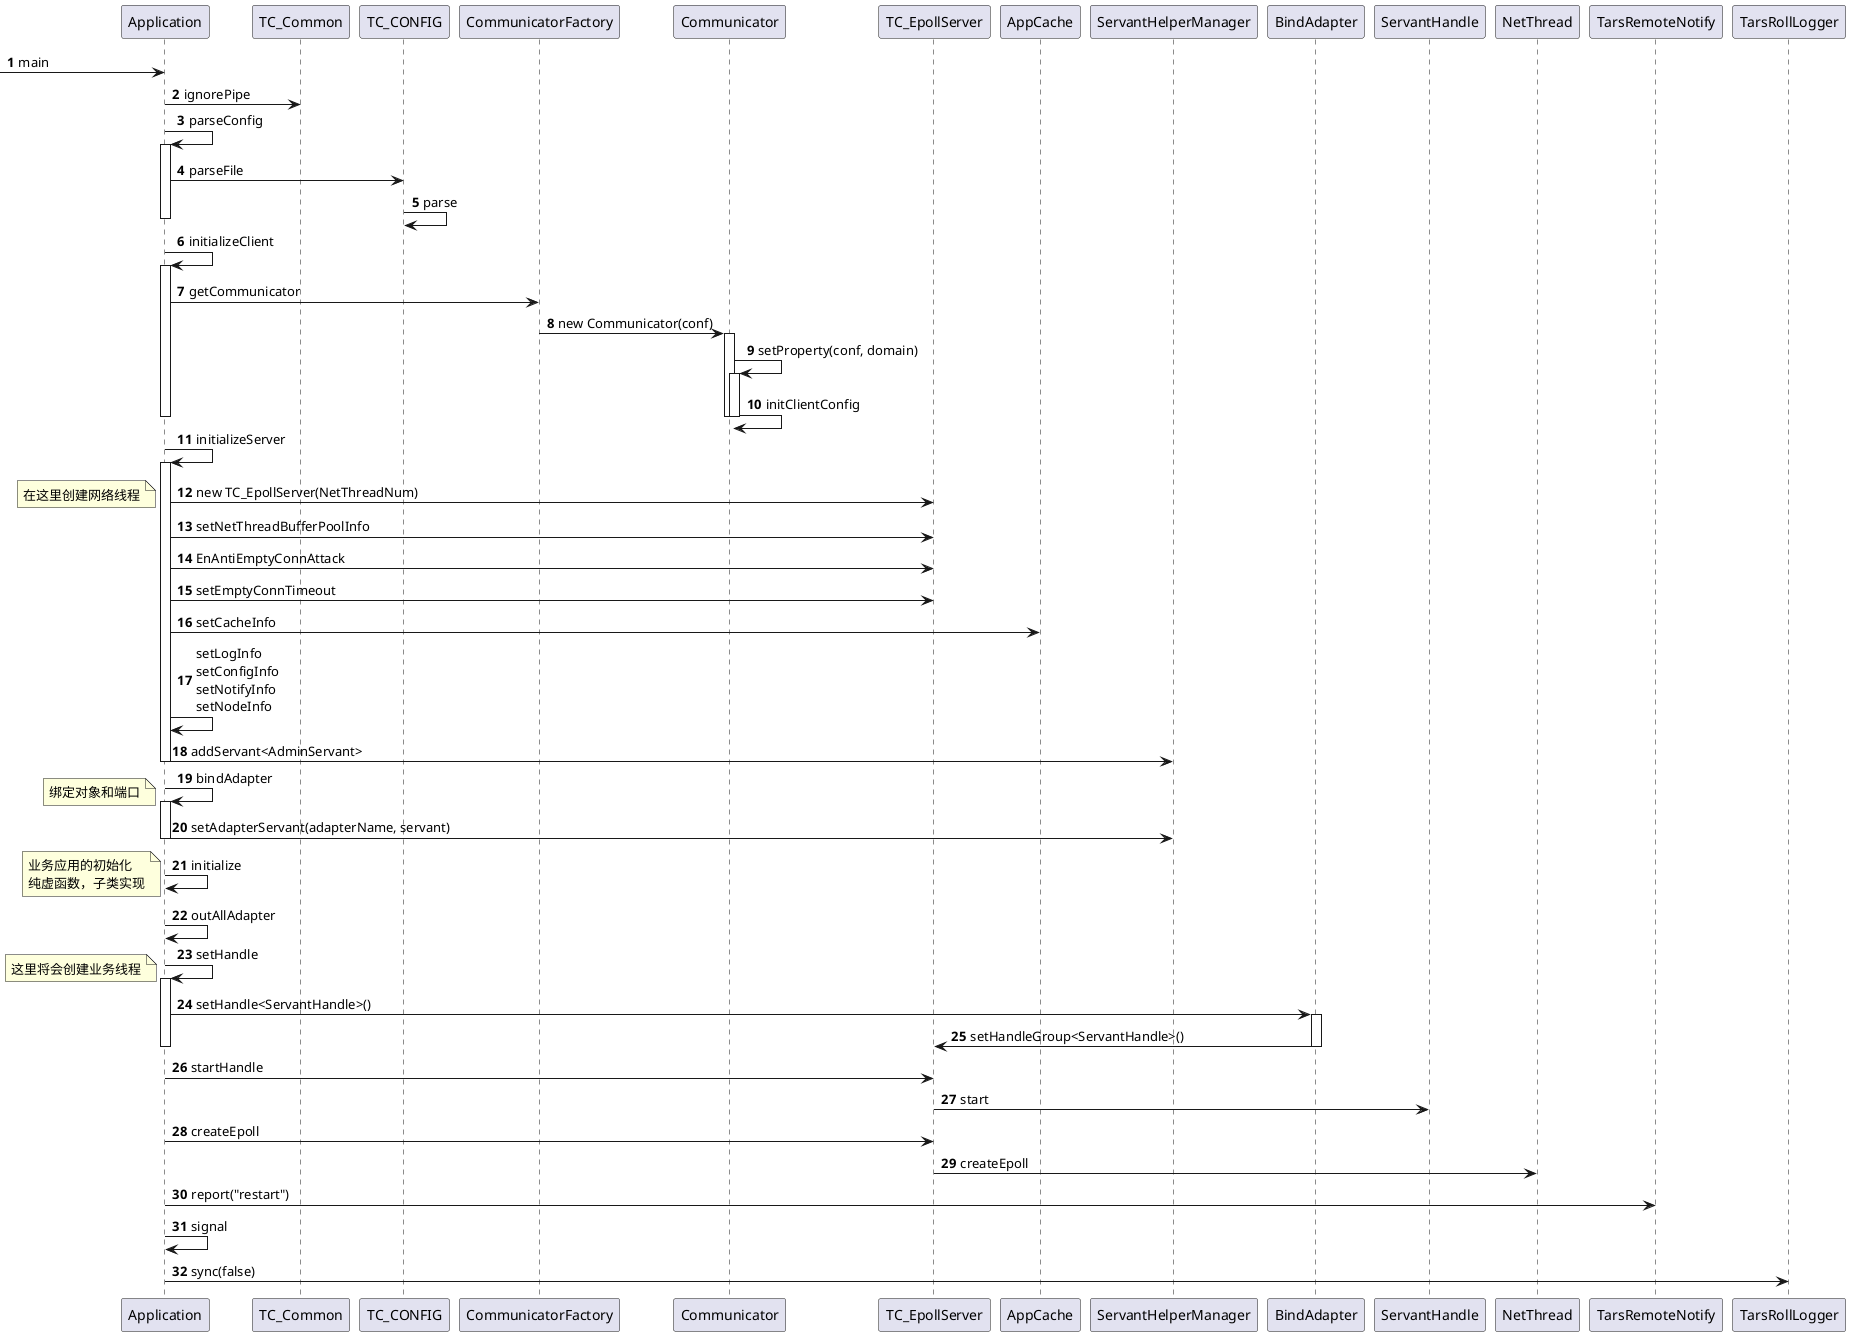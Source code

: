 @startuml
autonumber

[-> Application: main

Application -> TC_Common:ignorePipe
Application -> Application:parseConfig
activate Application
Application -> TC_CONFIG:parseFile
TC_CONFIG -> TC_CONFIG:parse
deactivate Application

Application -> Application:initializeClient
activate Application
Application -> CommunicatorFactory:getCommunicator
CommunicatorFactory -> Communicator: new Communicator(conf)
activate Communicator
Communicator -> Communicator: setProperty(conf, domain)
activate Communicator
Communicator -> Communicator: initClientConfig
deactivate Communicator
deactivate Communicator
deactivate Application

Application -> Application:initializeServer
activate Application
Application -> TC_EpollServer:new TC_EpollServer(NetThreadNum)
note left: 在这里创建网络线程
Application -> TC_EpollServer:setNetThreadBufferPoolInfo
Application -> TC_EpollServer:EnAntiEmptyConnAttack
Application -> TC_EpollServer:setEmptyConnTimeout
Application -> AppCache:setCacheInfo
Application -> Application:setLogInfo\nsetConfigInfo\nsetNotifyInfo\nsetNodeInfo
Application -> ServantHelperManager:addServant<AdminServant>
deactivate Application

Application -> Application:bindAdapter
note left:绑定对象和端口
activate Application
Application -> ServantHelperManager:setAdapterServant(adapterName, servant)
deactivate Application

Application -> Application:initialize
note left
业务应用的初始化
纯虚函数，子类实现
end note

Application -> Application:outAllAdapter
Application -> Application:setHandle
note left : 这里将会创建业务线程
activate Application
Application -> BindAdapter:setHandle<ServantHandle>()
activate BindAdapter
BindAdapter -> TC_EpollServer:setHandleGroup<ServantHandle>()
deactivate BindAdapter
deactivate Application

Application -> TC_EpollServer:startHandle
TC_EpollServer -> ServantHandle:start

Application -> TC_EpollServer:createEpoll
TC_EpollServer -> NetThread:createEpoll

Application -> TarsRemoteNotify:report("restart")
Application -> Application:signal
Application -> TarsRollLogger:sync(false)


@enduml